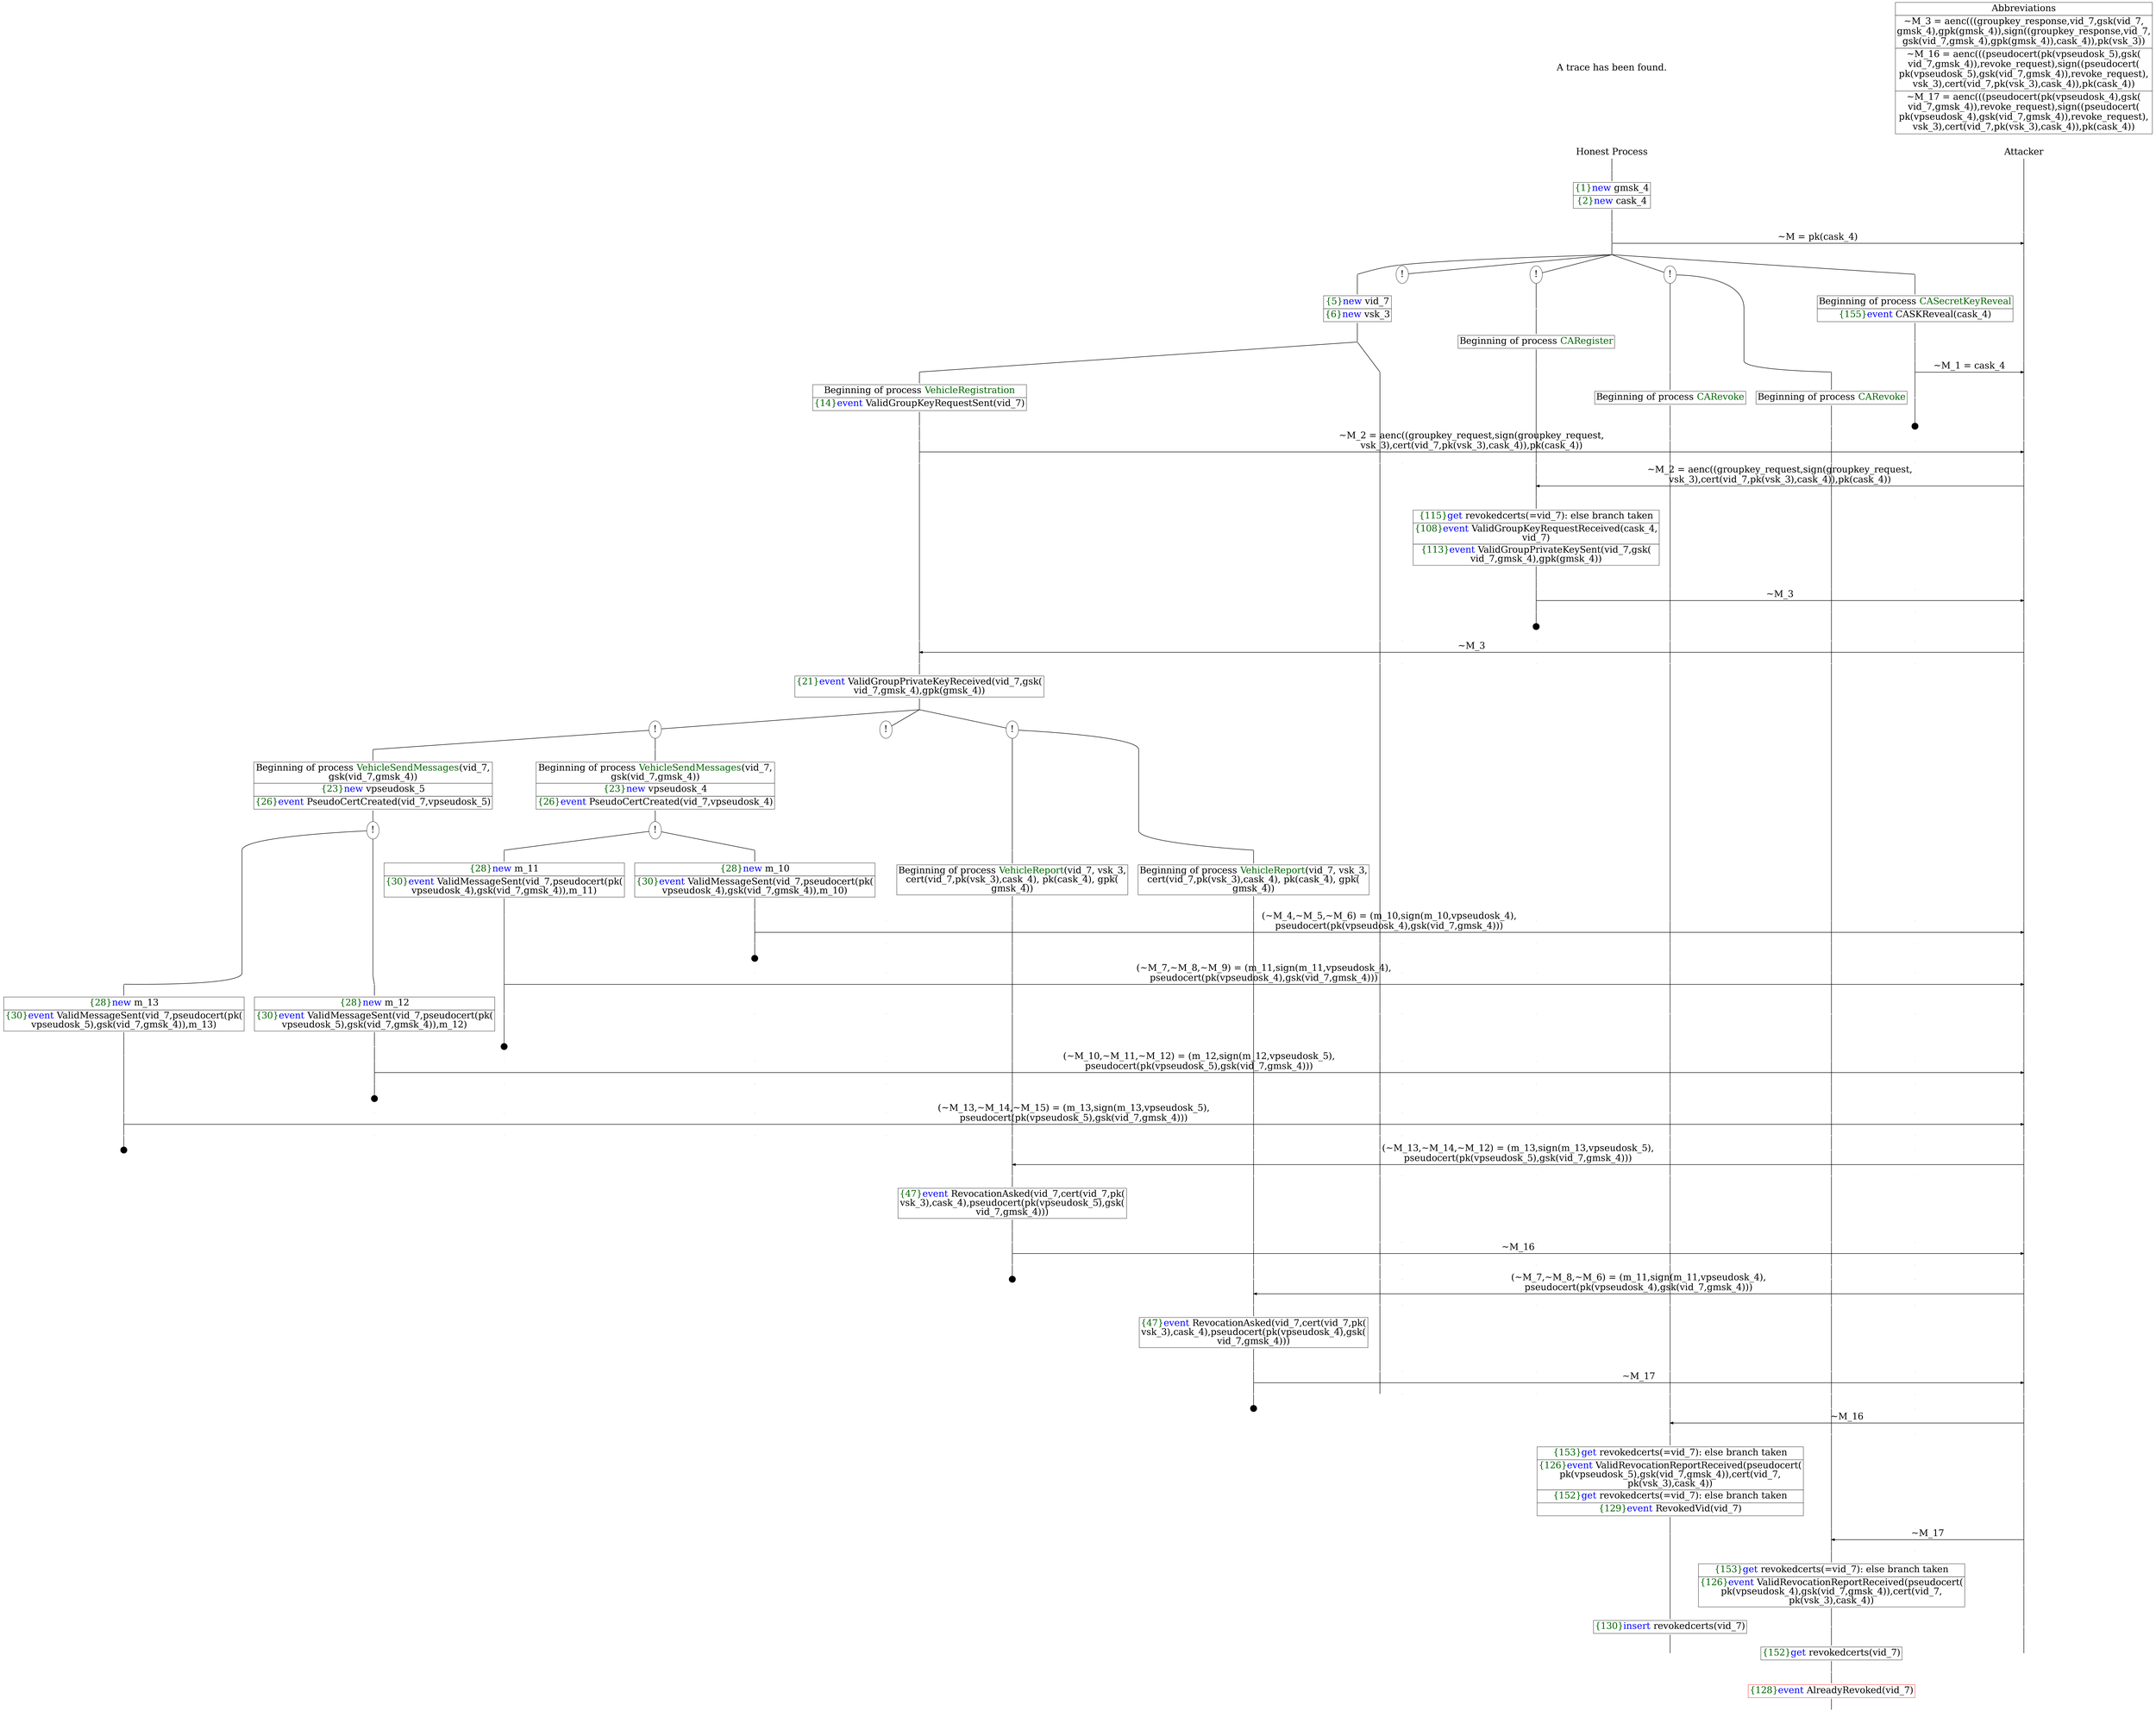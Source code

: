 digraph {
graph [ordering = out]
edge [arrowhead = none, penwidth = 1.6, fontsize = 30]
node [shape = point, width = 0, height = 0, fontsize = 30]
Trace [label = <A trace has been found.<br/>
>, shape = plaintext]
P0__0 [label = "Honest Process", shape = plaintext]
P__0 [label = "Attacker", shape = plaintext]
Trace -> P0__0 [label = "", style = invisible, weight = 100]{rank = same; P0__0 P__0}
P0__0 -> P0__1 [label = <>, weight = 100]
P0__1 -> P0__2 [label = <>, weight = 100]
P0__2 [shape = plaintext, label = <<TABLE BORDER="0" CELLBORDER="1" CELLSPACING="0" CELLPADDING="4"> <TR><TD><FONT COLOR="darkgreen">{1}</FONT><FONT COLOR="blue">new </FONT>gmsk_4</TD></TR><TR><TD><FONT COLOR="darkgreen">{2}</FONT><FONT COLOR="blue">new </FONT>cask_4</TD></TR></TABLE>>]
P0__2 -> P0__3 [label = <>, weight = 100]
P0__3 -> P0__4 [label = <>, weight = 100]
P__0 -> P__1 [label = <>, weight = 100]
{rank = same; P__1 P0__4}
P0__4 -> P0__5 [label = <>, weight = 100]
P__1 -> P__2 [label = <>, weight = 100]
{rank = same; P__2 P0__5}
P0__5 -> P__2 [label = <~M = pk(cask_4)>, arrowhead = normal]
P0__5 -> P0__6 [label = <>, weight = 100]
P__2 -> P__3 [label = <>, weight = 100]
{rank = same; P__3 P0__6}
/*RPar */
P0__6 -> P0_4__6 [label = <>]
P0__6 -> P0_3__6 [label = <>]
P0__6 -> P0_2__6 [label = <>]
P0__6 -> P0_1__6 [label = <>]
P0__6 -> P0_0__6 [label = <>]
P0__6 [label = "", fixedsize = false, width = 0, height = 0, shape = none]
{rank = same; P0_0__6 P0_1__6 P0_2__6 P0_3__6 P0_4__6}
P0_0__6 -> P0_0__7 [label = <>, weight = 100]
P0_0__7 [shape = plaintext, label = <<TABLE BORDER="0" CELLBORDER="1" CELLSPACING="0" CELLPADDING="4"> <TR><TD>Beginning of process <FONT COLOR="darkgreen">CASecretKeyReveal</FONT></TD></TR><TR><TD><FONT COLOR="darkgreen">{155}</FONT><FONT COLOR="blue">event</FONT> CASKReveal(cask_4)</TD></TR></TABLE>>]
P0_0__7 -> P0_0__8 [label = <>, weight = 100]
P0_0__8 -> P0_0__9 [label = <>, weight = 100]
P__3 -> P__4 [label = <>, weight = 100]
{rank = same; P__4 P0_0__9}
P0_0__9 -> P0_0__10 [label = <>, weight = 100]
P__4 -> P__5 [label = <>, weight = 100]
{rank = same; P__5 P0_0__10}
P0_0__10 -> P__5 [label = <~M_1 = cask_4>, arrowhead = normal]
P0_0__10 -> P0_0__11 [label = <>, weight = 100]
P__5 -> P__6 [label = <>, weight = 100]
{rank = same; P__6 P0_0__11}
P0_0__12 [label = "", width = 0.3, height = 0.3]
P0_0__11 -> P0_0__12 [label = <>, weight = 100]
P0_1__6 [label = "!", shape = ellipse]
{rank = same; P0_1_1__6 P0_1_0__6}
P0_1_1__6 [label = "", fixedsize = false, width = 0, height = 0, shape = none]
P0_1__6 -> P0_1_1__6 [label = <>]
P0_1_0__6 [label = "", fixedsize = false, width = 0, height = 0, shape = none]
P0_1__6 -> P0_1_0__6 [label = <>]
P0_1_0__6 -> P0_1_0__7 [label = <>, weight = 100]
P0_1_0__7 [shape = plaintext, label = <<TABLE BORDER="0" CELLBORDER="1" CELLSPACING="0" CELLPADDING="4"> <TR><TD>Beginning of process <FONT COLOR="darkgreen">CARevoke</FONT></TD></TR></TABLE>>]
P0_1_0__7 -> P0_1_0__8 [label = <>, weight = 100]
P0_1_1__6 -> P0_1_1__7 [label = <>, weight = 100]
P0_1_1__7 [shape = plaintext, label = <<TABLE BORDER="0" CELLBORDER="1" CELLSPACING="0" CELLPADDING="4"> <TR><TD>Beginning of process <FONT COLOR="darkgreen">CARevoke</FONT></TD></TR></TABLE>>]
P0_1_1__7 -> P0_1_1__8 [label = <>, weight = 100]
P0_2__6 [label = "!", shape = ellipse]
P0_2_0__6 [label = "", fixedsize = false, width = 0, height = 0, shape = none]
P0_2__6 -> P0_2_0__6 [label = <>, weight = 100]
P0_2_0__6 -> P0_2_0__7 [label = <>, weight = 100]
P0_2_0__7 [shape = plaintext, label = <<TABLE BORDER="0" CELLBORDER="1" CELLSPACING="0" CELLPADDING="4"> <TR><TD>Beginning of process <FONT COLOR="darkgreen">CARegister</FONT></TD></TR></TABLE>>]
P0_2_0__7 -> P0_2_0__8 [label = <>, weight = 100]
P0_3__6 [label = "!", shape = ellipse]
P0_4__6 -> P0_4__7 [label = <>, weight = 100]
P0_4__7 [shape = plaintext, label = <<TABLE BORDER="0" CELLBORDER="1" CELLSPACING="0" CELLPADDING="4"> <TR><TD><FONT COLOR="darkgreen">{5}</FONT><FONT COLOR="blue">new </FONT>vid_7</TD></TR><TR><TD><FONT COLOR="darkgreen">{6}</FONT><FONT COLOR="blue">new </FONT>vsk_3</TD></TR></TABLE>>]
P0_4__7 -> P0_4__8 [label = <>, weight = 100]
/*RPar */
P0_4__8 -> P0_4_1__8 [label = <>]
P0_4__8 -> P0_4_0__8 [label = <>]
P0_4__8 [label = "", fixedsize = false, width = 0, height = 0, shape = none]
{rank = same; P0_4_0__8 P0_4_1__8}
P0_4_1__8 -> P0_4_1__9 [label = <>, weight = 100]
P0_4_1__9 [shape = plaintext, label = <<TABLE BORDER="0" CELLBORDER="1" CELLSPACING="0" CELLPADDING="4"> <TR><TD>Beginning of process <FONT COLOR="darkgreen">VehicleRegistration</FONT></TD></TR><TR><TD><FONT COLOR="darkgreen">{14}</FONT><FONT COLOR="blue">event</FONT> ValidGroupKeyRequestSent(vid_7)</TD></TR></TABLE>>]
P0_4_1__9 -> P0_4_1__10 [label = <>, weight = 100]
P0_4_1__10 -> P0_4_1__11 [label = <>, weight = 100]
P0_4_0__8 -> P0_4_0__9 [label = <>, weight = 100]
P0_3__7 [label = "", style = invisible]
P0_3__6 -> P0_3__7 [label = <>, weight = 100, style = invisible]
P0_2_0__8 -> P0_2_0__9 [label = <>, weight = 100]
P0_1_1__8 -> P0_1_1__9 [label = <>, weight = 100]
P0_1_0__8 -> P0_1_0__9 [label = <>, weight = 100]
P0_0__13 [label = "", style = invisible]
P0_0__12 -> P0_0__13 [label = <>, weight = 100, style = invisible]
P__6 -> P__7 [label = <>, weight = 100]
{rank = same; P__7 P0_0__13 P0_1_0__9 P0_1_1__9 P0_2_0__9 P0_3__7 P0_4_0__9 P0_4_1__11}
P0_4_1__11 -> P0_4_1__12 [label = <>, weight = 100]
P__7 -> P__8 [label = <>, weight = 100]
{rank = same; P__8 P0_4_1__12}
P0_4_1__12 -> P__8 [label = <~M_2 = aenc((groupkey_request,sign(groupkey_request,<br/>
vsk_3),cert(vid_7,pk(vsk_3),cask_4)),pk(cask_4))>, arrowhead = normal]
P0_4_1__12 -> P0_4_1__13 [label = <>, weight = 100]
P0_4_0__9 -> P0_4_0__10 [label = <>, weight = 100]
P0_3__8 [label = "", style = invisible]
P0_3__7 -> P0_3__8 [label = <>, weight = 100, style = invisible]
P0_2_0__9 -> P0_2_0__10 [label = <>, weight = 100]
P0_1_1__9 -> P0_1_1__10 [label = <>, weight = 100]
P0_1_0__9 -> P0_1_0__10 [label = <>, weight = 100]
P0_0__14 [label = "", style = invisible]
P0_0__13 -> P0_0__14 [label = <>, weight = 100, style = invisible]
P__8 -> P__9 [label = <>, weight = 100]
{rank = same; P__9 P0_0__14 P0_1_0__10 P0_1_1__10 P0_2_0__10 P0_3__8 P0_4_0__10 P0_4_1__13}
P0_2_0__10 -> P0_2_0__11 [label = <>, weight = 100]
P0_1_1__10 -> P0_1_1__11 [label = <>, weight = 100]
P0_1_0__10 -> P0_1_0__11 [label = <>, weight = 100]
P0_0__15 [label = "", style = invisible]
P0_0__14 -> P0_0__15 [label = <>, weight = 100, style = invisible]
P__9 -> P__10 [label = <>, weight = 100]
{rank = same; P__10 P0_0__15 P0_1_0__11 P0_1_1__11 P0_2_0__11}
P0_2_0__11 -> P0_2_0__12 [label = <>, weight = 100]
P__10 -> P__11 [label = <>, weight = 100]
{rank = same; P__11 P0_2_0__12}
P0_2_0__12 -> P__11 [label = <~M_2 = aenc((groupkey_request,sign(groupkey_request,<br/>
vsk_3),cert(vid_7,pk(vsk_3),cask_4)),pk(cask_4))>, dir = back, arrowhead = normal]
P0_2_0__12 -> P0_2_0__13 [label = <>, weight = 100]
P0_1_1__11 -> P0_1_1__12 [label = <>, weight = 100]
P0_1_0__11 -> P0_1_0__12 [label = <>, weight = 100]
P0_0__16 [label = "", style = invisible]
P0_0__15 -> P0_0__16 [label = <>, weight = 100, style = invisible]
P__11 -> P__12 [label = <>, weight = 100]
{rank = same; P__12 P0_0__16 P0_1_0__12 P0_1_1__12 P0_2_0__13}
P0_2_0__13 -> P0_2_0__14 [label = <>, weight = 100]
P0_2_0__14 [shape = plaintext, label = <<TABLE BORDER="0" CELLBORDER="1" CELLSPACING="0" CELLPADDING="4"> <TR><TD><FONT COLOR="darkgreen">{115}</FONT><FONT COLOR="blue">get</FONT> revokedcerts(=vid_7): else branch taken<br/>
</TD></TR><TR><TD><FONT COLOR="darkgreen">{108}</FONT><FONT COLOR="blue">event</FONT> ValidGroupKeyRequestReceived(cask_4,<br/>
vid_7)</TD></TR><TR><TD><FONT COLOR="darkgreen">{113}</FONT><FONT COLOR="blue">event</FONT> ValidGroupPrivateKeySent(vid_7,gsk(<br/>
vid_7,gmsk_4),gpk(gmsk_4))</TD></TR></TABLE>>]
P0_2_0__14 -> P0_2_0__15 [label = <>, weight = 100]
P__12 -> P__13 [label = <>, weight = 100]
{rank = same; P__13 P0_2_0__14}
P0_2_0__15 -> P0_2_0__16 [label = <>, weight = 100]
P0_1_1__12 -> P0_1_1__13 [label = <>, weight = 100]
P0_1_0__12 -> P0_1_0__13 [label = <>, weight = 100]
P0_0__17 [label = "", style = invisible]
P0_0__16 -> P0_0__17 [label = <>, weight = 100, style = invisible]
P__13 -> P__14 [label = <>, weight = 100]
{rank = same; P__14 P0_0__17 P0_1_0__13 P0_1_1__13 P0_2_0__16}
P0_2_0__16 -> P0_2_0__17 [label = <>, weight = 100]
P__14 -> P__15 [label = <>, weight = 100]
{rank = same; P__15 P0_2_0__17}
P0_2_0__17 -> P__15 [label = <~M_3>, arrowhead = normal]
P0_2_0__17 -> P0_2_0__18 [label = <>, weight = 100]
P0_1_1__13 -> P0_1_1__14 [label = <>, weight = 100]
P0_1_0__13 -> P0_1_0__14 [label = <>, weight = 100]
P0_0__18 [label = "", style = invisible]
P0_0__17 -> P0_0__18 [label = <>, weight = 100, style = invisible]
P__15 -> P__16 [label = <>, weight = 100]
{rank = same; P__16 P0_0__18 P0_1_0__14 P0_1_1__14 P0_2_0__18}
P0_2_0__19 [label = "", width = 0.3, height = 0.3]
P0_2_0__18 -> P0_2_0__19 [label = <>, weight = 100]
P0_4_1__13 -> P0_4_1__14 [label = <>, weight = 100]
P0_4_0__10 -> P0_4_0__11 [label = <>, weight = 100]
P0_3__9 [label = "", style = invisible]
P0_3__8 -> P0_3__9 [label = <>, weight = 100, style = invisible]
P0_2_0__20 [label = "", style = invisible]
P0_2_0__19 -> P0_2_0__20 [label = <>, weight = 100, style = invisible]
P0_1_1__14 -> P0_1_1__15 [label = <>, weight = 100]
P0_1_0__14 -> P0_1_0__15 [label = <>, weight = 100]
P0_0__19 [label = "", style = invisible]
P0_0__18 -> P0_0__19 [label = <>, weight = 100, style = invisible]
P__16 -> P__17 [label = <>, weight = 100]
{rank = same; P__17 P0_0__19 P0_1_0__15 P0_1_1__15 P0_2_0__20 P0_3__9 P0_4_0__11 P0_4_1__14}
P0_4_1__14 -> P0_4_1__15 [label = <>, weight = 100]
P__17 -> P__18 [label = <>, weight = 100]
{rank = same; P__18 P0_4_1__15}
P0_4_1__15 -> P__18 [label = <~M_3>, dir = back, arrowhead = normal]
P0_4_1__15 -> P0_4_1__16 [label = <>, weight = 100]
P0_4_0__11 -> P0_4_0__12 [label = <>, weight = 100]
P0_3__10 [label = "", style = invisible]
P0_3__9 -> P0_3__10 [label = <>, weight = 100, style = invisible]
P0_2_0__21 [label = "", style = invisible]
P0_2_0__20 -> P0_2_0__21 [label = <>, weight = 100, style = invisible]
P0_1_1__15 -> P0_1_1__16 [label = <>, weight = 100]
P0_1_0__15 -> P0_1_0__16 [label = <>, weight = 100]
P0_0__20 [label = "", style = invisible]
P0_0__19 -> P0_0__20 [label = <>, weight = 100, style = invisible]
P__18 -> P__19 [label = <>, weight = 100]
{rank = same; P__19 P0_0__20 P0_1_0__16 P0_1_1__16 P0_2_0__21 P0_3__10 P0_4_0__12 P0_4_1__16}
P0_4_1__16 -> P0_4_1__17 [label = <>, weight = 100]
P0_4_1__17 [shape = plaintext, label = <<TABLE BORDER="0" CELLBORDER="1" CELLSPACING="0" CELLPADDING="4"> <TR><TD><FONT COLOR="darkgreen">{21}</FONT><FONT COLOR="blue">event</FONT> ValidGroupPrivateKeyReceived(vid_7,gsk(<br/>
vid_7,gmsk_4),gpk(gmsk_4))</TD></TR></TABLE>>]
P0_4_1__17 -> P0_4_1__18 [label = <>, weight = 100]
/*RPar */
P0_4_1__18 -> P0_4_1_2__18 [label = <>]
P0_4_1__18 -> P0_4_1_1__18 [label = <>]
P0_4_1__18 -> P0_4_1_0__18 [label = <>]
P0_4_1__18 [label = "", fixedsize = false, width = 0, height = 0, shape = none]
{rank = same; P0_4_1_0__18 P0_4_1_1__18 P0_4_1_2__18}
P0_4_1_0__18 [label = "!", shape = ellipse]
{rank = same; P0_4_1_0_1__18 P0_4_1_0_0__18}
P0_4_1_0_1__18 [label = "", fixedsize = false, width = 0, height = 0, shape = none]
P0_4_1_0__18 -> P0_4_1_0_1__18 [label = <>]
P0_4_1_0_0__18 [label = "", fixedsize = false, width = 0, height = 0, shape = none]
P0_4_1_0__18 -> P0_4_1_0_0__18 [label = <>]
P0_4_1_0_0__18 -> P0_4_1_0_0__19 [label = <>, weight = 100]
P0_4_1_0_0__19 [shape = plaintext, label = <<TABLE BORDER="0" CELLBORDER="1" CELLSPACING="0" CELLPADDING="4"> <TR><TD>Beginning of process <FONT COLOR="darkgreen">VehicleReport</FONT>(vid_7, vsk_3,<br/>
cert(vid_7,pk(vsk_3),cask_4), pk(cask_4), gpk(<br/>
gmsk_4))</TD></TR></TABLE>>]
P0_4_1_0_0__19 -> P0_4_1_0_0__20 [label = <>, weight = 100]
P0_4_1_0_1__18 -> P0_4_1_0_1__19 [label = <>, weight = 100]
P0_4_1_0_1__19 [shape = plaintext, label = <<TABLE BORDER="0" CELLBORDER="1" CELLSPACING="0" CELLPADDING="4"> <TR><TD>Beginning of process <FONT COLOR="darkgreen">VehicleReport</FONT>(vid_7, vsk_3,<br/>
cert(vid_7,pk(vsk_3),cask_4), pk(cask_4), gpk(<br/>
gmsk_4))</TD></TR></TABLE>>]
P0_4_1_0_1__19 -> P0_4_1_0_1__20 [label = <>, weight = 100]
P0_4_1_1__18 [label = "!", shape = ellipse]
P0_4_1_2__18 [label = "!", shape = ellipse]
{rank = same; P0_4_1_2_1__18 P0_4_1_2_0__18}
P0_4_1_2_1__18 [label = "", fixedsize = false, width = 0, height = 0, shape = none]
P0_4_1_2__18 -> P0_4_1_2_1__18 [label = <>]
P0_4_1_2_0__18 [label = "", fixedsize = false, width = 0, height = 0, shape = none]
P0_4_1_2__18 -> P0_4_1_2_0__18 [label = <>]
P0_4_1_2_0__18 -> P0_4_1_2_0__19 [label = <>, weight = 100]
P0_4_1_2_0__19 [shape = plaintext, label = <<TABLE BORDER="0" CELLBORDER="1" CELLSPACING="0" CELLPADDING="4"> <TR><TD>Beginning of process <FONT COLOR="darkgreen">VehicleSendMessages</FONT>(vid_7,<br/>
gsk(vid_7,gmsk_4))</TD></TR><TR><TD><FONT COLOR="darkgreen">{23}</FONT><FONT COLOR="blue">new </FONT>vpseudosk_4</TD></TR><TR><TD><FONT COLOR="darkgreen">{26}</FONT><FONT COLOR="blue">event</FONT> PseudoCertCreated(vid_7,vpseudosk_4)<br/>
</TD></TR></TABLE>>]
P0_4_1_2_0__19 -> P0_4_1_2_0__20 [label = <>, weight = 100]
P0_4_1_2_0__20 [label = "!", shape = ellipse]
{rank = same; P0_4_1_2_0_1__20 P0_4_1_2_0_0__20}
P0_4_1_2_0_1__20 [label = "", fixedsize = false, width = 0, height = 0, shape = none]
P0_4_1_2_0__20 -> P0_4_1_2_0_1__20 [label = <>]
P0_4_1_2_0_0__20 [label = "", fixedsize = false, width = 0, height = 0, shape = none]
P0_4_1_2_0__20 -> P0_4_1_2_0_0__20 [label = <>]
P0_4_1_2_0_0__20 -> P0_4_1_2_0_0__21 [label = <>, weight = 100]
P0_4_1_2_0_0__21 [shape = plaintext, label = <<TABLE BORDER="0" CELLBORDER="1" CELLSPACING="0" CELLPADDING="4"> <TR><TD><FONT COLOR="darkgreen">{28}</FONT><FONT COLOR="blue">new </FONT>m_10</TD></TR><TR><TD><FONT COLOR="darkgreen">{30}</FONT><FONT COLOR="blue">event</FONT> ValidMessageSent(vid_7,pseudocert(pk(<br/>
vpseudosk_4),gsk(vid_7,gmsk_4)),m_10)</TD></TR></TABLE>>]
P0_4_1_2_0_0__21 -> P0_4_1_2_0_0__22 [label = <>, weight = 100]
P0_4_1_2_0_0__22 -> P0_4_1_2_0_0__23 [label = <>, weight = 100]
P0_4_1_1__19 [label = "", style = invisible]
P0_4_1_1__18 -> P0_4_1_1__19 [label = <>, weight = 100, style = invisible]
P0_4_1_0_1__20 -> P0_4_1_0_1__21 [label = <>, weight = 100]
P0_4_1_0_0__20 -> P0_4_1_0_0__21 [label = <>, weight = 100]
P0_4_0__12 -> P0_4_0__13 [label = <>, weight = 100]
P0_3__11 [label = "", style = invisible]
P0_3__10 -> P0_3__11 [label = <>, weight = 100, style = invisible]
P0_2_0__22 [label = "", style = invisible]
P0_2_0__21 -> P0_2_0__22 [label = <>, weight = 100, style = invisible]
P0_1_1__16 -> P0_1_1__17 [label = <>, weight = 100]
P0_1_0__16 -> P0_1_0__17 [label = <>, weight = 100]
P0_0__21 [label = "", style = invisible]
P0_0__20 -> P0_0__21 [label = <>, weight = 100, style = invisible]
P__19 -> P__20 [label = <>, weight = 100]
{rank = same; P__20 P0_0__21 P0_1_0__17 P0_1_1__17 P0_2_0__22 P0_3__11 P0_4_0__13 P0_4_1_0_0__21 P0_4_1_0_1__21 P0_4_1_1__19 P0_4_1_2_0_0__23}
P0_4_1_2_0_0__23 -> P0_4_1_2_0_0__24 [label = <>, weight = 100]
P__20 -> P__21 [label = <>, weight = 100]
{rank = same; P__21 P0_4_1_2_0_0__24}
P0_4_1_2_0_0__24 -> P__21 [label = <(~M_4,~M_5,~M_6) = (m_10,sign(m_10,vpseudosk_4),<br/>
pseudocert(pk(vpseudosk_4),gsk(vid_7,gmsk_4)))>, arrowhead = normal]
P0_4_1_2_0_0__24 -> P0_4_1_2_0_0__25 [label = <>, weight = 100]
P0_4_1_1__20 [label = "", style = invisible]
P0_4_1_1__19 -> P0_4_1_1__20 [label = <>, weight = 100, style = invisible]
P0_4_1_0_1__21 -> P0_4_1_0_1__22 [label = <>, weight = 100]
P0_4_1_0_0__21 -> P0_4_1_0_0__22 [label = <>, weight = 100]
P0_4_0__13 -> P0_4_0__14 [label = <>, weight = 100]
P0_3__12 [label = "", style = invisible]
P0_3__11 -> P0_3__12 [label = <>, weight = 100, style = invisible]
P0_2_0__23 [label = "", style = invisible]
P0_2_0__22 -> P0_2_0__23 [label = <>, weight = 100, style = invisible]
P0_1_1__17 -> P0_1_1__18 [label = <>, weight = 100]
P0_1_0__17 -> P0_1_0__18 [label = <>, weight = 100]
P0_0__22 [label = "", style = invisible]
P0_0__21 -> P0_0__22 [label = <>, weight = 100, style = invisible]
P__21 -> P__22 [label = <>, weight = 100]
{rank = same; P__22 P0_0__22 P0_1_0__18 P0_1_1__18 P0_2_0__23 P0_3__12 P0_4_0__14 P0_4_1_0_0__22 P0_4_1_0_1__22 P0_4_1_1__20 P0_4_1_2_0_0__25}
P0_4_1_2_0_0__26 [label = "", width = 0.3, height = 0.3]
P0_4_1_2_0_0__25 -> P0_4_1_2_0_0__26 [label = <>, weight = 100]
P0_4_1_2_0_1__20 -> P0_4_1_2_0_1__21 [label = <>, weight = 100]
P0_4_1_2_0_1__21 [shape = plaintext, label = <<TABLE BORDER="0" CELLBORDER="1" CELLSPACING="0" CELLPADDING="4"> <TR><TD><FONT COLOR="darkgreen">{28}</FONT><FONT COLOR="blue">new </FONT>m_11</TD></TR><TR><TD><FONT COLOR="darkgreen">{30}</FONT><FONT COLOR="blue">event</FONT> ValidMessageSent(vid_7,pseudocert(pk(<br/>
vpseudosk_4),gsk(vid_7,gmsk_4)),m_11)</TD></TR></TABLE>>]
P0_4_1_2_0_1__21 -> P0_4_1_2_0_1__22 [label = <>, weight = 100]
P0_4_1_2_0_1__22 -> P0_4_1_2_0_1__23 [label = <>, weight = 100]
P0_4_1_2_0_0__27 [label = "", style = invisible]
P0_4_1_2_0_0__26 -> P0_4_1_2_0_0__27 [label = <>, weight = 100, style = invisible]
P0_4_1_1__21 [label = "", style = invisible]
P0_4_1_1__20 -> P0_4_1_1__21 [label = <>, weight = 100, style = invisible]
P0_4_1_0_1__22 -> P0_4_1_0_1__23 [label = <>, weight = 100]
P0_4_1_0_0__22 -> P0_4_1_0_0__23 [label = <>, weight = 100]
P0_4_0__14 -> P0_4_0__15 [label = <>, weight = 100]
P0_3__13 [label = "", style = invisible]
P0_3__12 -> P0_3__13 [label = <>, weight = 100, style = invisible]
P0_2_0__24 [label = "", style = invisible]
P0_2_0__23 -> P0_2_0__24 [label = <>, weight = 100, style = invisible]
P0_1_1__18 -> P0_1_1__19 [label = <>, weight = 100]
P0_1_0__18 -> P0_1_0__19 [label = <>, weight = 100]
P0_0__23 [label = "", style = invisible]
P0_0__22 -> P0_0__23 [label = <>, weight = 100, style = invisible]
P__22 -> P__23 [label = <>, weight = 100]
{rank = same; P__23 P0_0__23 P0_1_0__19 P0_1_1__19 P0_2_0__24 P0_3__13 P0_4_0__15 P0_4_1_0_0__23 P0_4_1_0_1__23 P0_4_1_1__21 P0_4_1_2_0_0__27 P0_4_1_2_0_1__23}
P0_4_1_2_0_1__23 -> P0_4_1_2_0_1__24 [label = <>, weight = 100]
P__23 -> P__24 [label = <>, weight = 100]
{rank = same; P__24 P0_4_1_2_0_1__24}
P0_4_1_2_0_1__24 -> P__24 [label = <(~M_7,~M_8,~M_9) = (m_11,sign(m_11,vpseudosk_4),<br/>
pseudocert(pk(vpseudosk_4),gsk(vid_7,gmsk_4)))>, arrowhead = normal]
P0_4_1_2_0_1__24 -> P0_4_1_2_0_1__25 [label = <>, weight = 100]
P0_4_1_2_0_0__28 [label = "", style = invisible]
P0_4_1_2_0_0__27 -> P0_4_1_2_0_0__28 [label = <>, weight = 100, style = invisible]
P0_4_1_1__22 [label = "", style = invisible]
P0_4_1_1__21 -> P0_4_1_1__22 [label = <>, weight = 100, style = invisible]
P0_4_1_0_1__23 -> P0_4_1_0_1__24 [label = <>, weight = 100]
P0_4_1_0_0__23 -> P0_4_1_0_0__24 [label = <>, weight = 100]
P0_4_0__15 -> P0_4_0__16 [label = <>, weight = 100]
P0_3__14 [label = "", style = invisible]
P0_3__13 -> P0_3__14 [label = <>, weight = 100, style = invisible]
P0_2_0__25 [label = "", style = invisible]
P0_2_0__24 -> P0_2_0__25 [label = <>, weight = 100, style = invisible]
P0_1_1__19 -> P0_1_1__20 [label = <>, weight = 100]
P0_1_0__19 -> P0_1_0__20 [label = <>, weight = 100]
P0_0__24 [label = "", style = invisible]
P0_0__23 -> P0_0__24 [label = <>, weight = 100, style = invisible]
P__24 -> P__25 [label = <>, weight = 100]
{rank = same; P__25 P0_0__24 P0_1_0__20 P0_1_1__20 P0_2_0__25 P0_3__14 P0_4_0__16 P0_4_1_0_0__24 P0_4_1_0_1__24 P0_4_1_1__22 P0_4_1_2_0_0__28 P0_4_1_2_0_1__25}
P0_4_1_2_0_1__26 [label = "", width = 0.3, height = 0.3]
P0_4_1_2_0_1__25 -> P0_4_1_2_0_1__26 [label = <>, weight = 100]
P0_4_1_2_1__18 -> P0_4_1_2_1__19 [label = <>, weight = 100]
P0_4_1_2_1__19 [shape = plaintext, label = <<TABLE BORDER="0" CELLBORDER="1" CELLSPACING="0" CELLPADDING="4"> <TR><TD>Beginning of process <FONT COLOR="darkgreen">VehicleSendMessages</FONT>(vid_7,<br/>
gsk(vid_7,gmsk_4))</TD></TR><TR><TD><FONT COLOR="darkgreen">{23}</FONT><FONT COLOR="blue">new </FONT>vpseudosk_5</TD></TR><TR><TD><FONT COLOR="darkgreen">{26}</FONT><FONT COLOR="blue">event</FONT> PseudoCertCreated(vid_7,vpseudosk_5)<br/>
</TD></TR></TABLE>>]
P0_4_1_2_1__19 -> P0_4_1_2_1__20 [label = <>, weight = 100]
P0_4_1_2_1__20 [label = "!", shape = ellipse]
{rank = same; P0_4_1_2_1_1__20 P0_4_1_2_1_0__20}
P0_4_1_2_1_1__20 [label = "", fixedsize = false, width = 0, height = 0, shape = none]
P0_4_1_2_1__20 -> P0_4_1_2_1_1__20 [label = <>]
P0_4_1_2_1_0__20 [label = "", fixedsize = false, width = 0, height = 0, shape = none]
P0_4_1_2_1__20 -> P0_4_1_2_1_0__20 [label = <>]
P0_4_1_2_1_0__20 -> P0_4_1_2_1_0__21 [label = <>, weight = 100]
P0_4_1_2_1_0__21 [shape = plaintext, label = <<TABLE BORDER="0" CELLBORDER="1" CELLSPACING="0" CELLPADDING="4"> <TR><TD><FONT COLOR="darkgreen">{28}</FONT><FONT COLOR="blue">new </FONT>m_12</TD></TR><TR><TD><FONT COLOR="darkgreen">{30}</FONT><FONT COLOR="blue">event</FONT> ValidMessageSent(vid_7,pseudocert(pk(<br/>
vpseudosk_5),gsk(vid_7,gmsk_4)),m_12)</TD></TR></TABLE>>]
P0_4_1_2_1_0__21 -> P0_4_1_2_1_0__22 [label = <>, weight = 100]
P0_4_1_2_1_0__22 -> P0_4_1_2_1_0__23 [label = <>, weight = 100]
P0_4_1_2_0_1__27 [label = "", style = invisible]
P0_4_1_2_0_1__26 -> P0_4_1_2_0_1__27 [label = <>, weight = 100, style = invisible]
P0_4_1_2_0_0__29 [label = "", style = invisible]
P0_4_1_2_0_0__28 -> P0_4_1_2_0_0__29 [label = <>, weight = 100, style = invisible]
P0_4_1_1__23 [label = "", style = invisible]
P0_4_1_1__22 -> P0_4_1_1__23 [label = <>, weight = 100, style = invisible]
P0_4_1_0_1__24 -> P0_4_1_0_1__25 [label = <>, weight = 100]
P0_4_1_0_0__24 -> P0_4_1_0_0__25 [label = <>, weight = 100]
P0_4_0__16 -> P0_4_0__17 [label = <>, weight = 100]
P0_3__15 [label = "", style = invisible]
P0_3__14 -> P0_3__15 [label = <>, weight = 100, style = invisible]
P0_2_0__26 [label = "", style = invisible]
P0_2_0__25 -> P0_2_0__26 [label = <>, weight = 100, style = invisible]
P0_1_1__20 -> P0_1_1__21 [label = <>, weight = 100]
P0_1_0__20 -> P0_1_0__21 [label = <>, weight = 100]
P0_0__25 [label = "", style = invisible]
P0_0__24 -> P0_0__25 [label = <>, weight = 100, style = invisible]
P__25 -> P__26 [label = <>, weight = 100]
{rank = same; P__26 P0_0__25 P0_1_0__21 P0_1_1__21 P0_2_0__26 P0_3__15 P0_4_0__17 P0_4_1_0_0__25 P0_4_1_0_1__25 P0_4_1_1__23 P0_4_1_2_0_0__29 P0_4_1_2_0_1__27 P0_4_1_2_1_0__23}
P0_4_1_2_1_0__23 -> P0_4_1_2_1_0__24 [label = <>, weight = 100]
P__26 -> P__27 [label = <>, weight = 100]
{rank = same; P__27 P0_4_1_2_1_0__24}
P0_4_1_2_1_0__24 -> P__27 [label = <(~M_10,~M_11,~M_12) = (m_12,sign(m_12,vpseudosk_5),<br/>
pseudocert(pk(vpseudosk_5),gsk(vid_7,gmsk_4)))>, arrowhead = normal]
P0_4_1_2_1_0__24 -> P0_4_1_2_1_0__25 [label = <>, weight = 100]
P0_4_1_2_0_1__28 [label = "", style = invisible]
P0_4_1_2_0_1__27 -> P0_4_1_2_0_1__28 [label = <>, weight = 100, style = invisible]
P0_4_1_2_0_0__30 [label = "", style = invisible]
P0_4_1_2_0_0__29 -> P0_4_1_2_0_0__30 [label = <>, weight = 100, style = invisible]
P0_4_1_1__24 [label = "", style = invisible]
P0_4_1_1__23 -> P0_4_1_1__24 [label = <>, weight = 100, style = invisible]
P0_4_1_0_1__25 -> P0_4_1_0_1__26 [label = <>, weight = 100]
P0_4_1_0_0__25 -> P0_4_1_0_0__26 [label = <>, weight = 100]
P0_4_0__17 -> P0_4_0__18 [label = <>, weight = 100]
P0_3__16 [label = "", style = invisible]
P0_3__15 -> P0_3__16 [label = <>, weight = 100, style = invisible]
P0_2_0__27 [label = "", style = invisible]
P0_2_0__26 -> P0_2_0__27 [label = <>, weight = 100, style = invisible]
P0_1_1__21 -> P0_1_1__22 [label = <>, weight = 100]
P0_1_0__21 -> P0_1_0__22 [label = <>, weight = 100]
P0_0__26 [label = "", style = invisible]
P0_0__25 -> P0_0__26 [label = <>, weight = 100, style = invisible]
P__27 -> P__28 [label = <>, weight = 100]
{rank = same; P__28 P0_0__26 P0_1_0__22 P0_1_1__22 P0_2_0__27 P0_3__16 P0_4_0__18 P0_4_1_0_0__26 P0_4_1_0_1__26 P0_4_1_1__24 P0_4_1_2_0_0__30 P0_4_1_2_0_1__28 P0_4_1_2_1_0__25}
P0_4_1_2_1_0__26 [label = "", width = 0.3, height = 0.3]
P0_4_1_2_1_0__25 -> P0_4_1_2_1_0__26 [label = <>, weight = 100]
P0_4_1_2_1_1__20 -> P0_4_1_2_1_1__21 [label = <>, weight = 100]
P0_4_1_2_1_1__21 [shape = plaintext, label = <<TABLE BORDER="0" CELLBORDER="1" CELLSPACING="0" CELLPADDING="4"> <TR><TD><FONT COLOR="darkgreen">{28}</FONT><FONT COLOR="blue">new </FONT>m_13</TD></TR><TR><TD><FONT COLOR="darkgreen">{30}</FONT><FONT COLOR="blue">event</FONT> ValidMessageSent(vid_7,pseudocert(pk(<br/>
vpseudosk_5),gsk(vid_7,gmsk_4)),m_13)</TD></TR></TABLE>>]
P0_4_1_2_1_1__21 -> P0_4_1_2_1_1__22 [label = <>, weight = 100]
P0_4_1_2_1_1__22 -> P0_4_1_2_1_1__23 [label = <>, weight = 100]
P0_4_1_2_1_0__27 [label = "", style = invisible]
P0_4_1_2_1_0__26 -> P0_4_1_2_1_0__27 [label = <>, weight = 100, style = invisible]
P0_4_1_2_0_1__29 [label = "", style = invisible]
P0_4_1_2_0_1__28 -> P0_4_1_2_0_1__29 [label = <>, weight = 100, style = invisible]
P0_4_1_2_0_0__31 [label = "", style = invisible]
P0_4_1_2_0_0__30 -> P0_4_1_2_0_0__31 [label = <>, weight = 100, style = invisible]
P0_4_1_1__25 [label = "", style = invisible]
P0_4_1_1__24 -> P0_4_1_1__25 [label = <>, weight = 100, style = invisible]
P0_4_1_0_1__26 -> P0_4_1_0_1__27 [label = <>, weight = 100]
P0_4_1_0_0__26 -> P0_4_1_0_0__27 [label = <>, weight = 100]
P0_4_0__18 -> P0_4_0__19 [label = <>, weight = 100]
P0_3__17 [label = "", style = invisible]
P0_3__16 -> P0_3__17 [label = <>, weight = 100, style = invisible]
P0_2_0__28 [label = "", style = invisible]
P0_2_0__27 -> P0_2_0__28 [label = <>, weight = 100, style = invisible]
P0_1_1__22 -> P0_1_1__23 [label = <>, weight = 100]
P0_1_0__22 -> P0_1_0__23 [label = <>, weight = 100]
P0_0__27 [label = "", style = invisible]
P0_0__26 -> P0_0__27 [label = <>, weight = 100, style = invisible]
P__28 -> P__29 [label = <>, weight = 100]
{rank = same; P__29 P0_0__27 P0_1_0__23 P0_1_1__23 P0_2_0__28 P0_3__17 P0_4_0__19 P0_4_1_0_0__27 P0_4_1_0_1__27 P0_4_1_1__25 P0_4_1_2_0_0__31 P0_4_1_2_0_1__29 P0_4_1_2_1_0__27 P0_4_1_2_1_1__23}
P0_4_1_2_1_1__23 -> P0_4_1_2_1_1__24 [label = <>, weight = 100]
P__29 -> P__30 [label = <>, weight = 100]
{rank = same; P__30 P0_4_1_2_1_1__24}
P0_4_1_2_1_1__24 -> P__30 [label = <(~M_13,~M_14,~M_15) = (m_13,sign(m_13,vpseudosk_5),<br/>
pseudocert(pk(vpseudosk_5),gsk(vid_7,gmsk_4)))>, arrowhead = normal]
P0_4_1_2_1_1__24 -> P0_4_1_2_1_1__25 [label = <>, weight = 100]
P0_4_1_2_1_0__28 [label = "", style = invisible]
P0_4_1_2_1_0__27 -> P0_4_1_2_1_0__28 [label = <>, weight = 100, style = invisible]
P0_4_1_2_0_1__30 [label = "", style = invisible]
P0_4_1_2_0_1__29 -> P0_4_1_2_0_1__30 [label = <>, weight = 100, style = invisible]
P0_4_1_2_0_0__32 [label = "", style = invisible]
P0_4_1_2_0_0__31 -> P0_4_1_2_0_0__32 [label = <>, weight = 100, style = invisible]
P0_4_1_1__26 [label = "", style = invisible]
P0_4_1_1__25 -> P0_4_1_1__26 [label = <>, weight = 100, style = invisible]
P0_4_1_0_1__27 -> P0_4_1_0_1__28 [label = <>, weight = 100]
P0_4_1_0_0__27 -> P0_4_1_0_0__28 [label = <>, weight = 100]
P0_4_0__19 -> P0_4_0__20 [label = <>, weight = 100]
P0_3__18 [label = "", style = invisible]
P0_3__17 -> P0_3__18 [label = <>, weight = 100, style = invisible]
P0_2_0__29 [label = "", style = invisible]
P0_2_0__28 -> P0_2_0__29 [label = <>, weight = 100, style = invisible]
P0_1_1__23 -> P0_1_1__24 [label = <>, weight = 100]
P0_1_0__23 -> P0_1_0__24 [label = <>, weight = 100]
P0_0__28 [label = "", style = invisible]
P0_0__27 -> P0_0__28 [label = <>, weight = 100, style = invisible]
P__30 -> P__31 [label = <>, weight = 100]
{rank = same; P__31 P0_0__28 P0_1_0__24 P0_1_1__24 P0_2_0__29 P0_3__18 P0_4_0__20 P0_4_1_0_0__28 P0_4_1_0_1__28 P0_4_1_1__26 P0_4_1_2_0_0__32 P0_4_1_2_0_1__30 P0_4_1_2_1_0__28 P0_4_1_2_1_1__25}
P0_4_1_2_1_1__26 [label = "", width = 0.3, height = 0.3]
P0_4_1_2_1_1__25 -> P0_4_1_2_1_1__26 [label = <>, weight = 100]
P0_4_1_0_1__28 -> P0_4_1_0_1__29 [label = <>, weight = 100]
P0_4_1_0_0__28 -> P0_4_1_0_0__29 [label = <>, weight = 100]
P0_4_0__20 -> P0_4_0__21 [label = <>, weight = 100]
P0_3__19 [label = "", style = invisible]
P0_3__18 -> P0_3__19 [label = <>, weight = 100, style = invisible]
P0_2_0__30 [label = "", style = invisible]
P0_2_0__29 -> P0_2_0__30 [label = <>, weight = 100, style = invisible]
P0_1_1__24 -> P0_1_1__25 [label = <>, weight = 100]
P0_1_0__24 -> P0_1_0__25 [label = <>, weight = 100]
P0_0__29 [label = "", style = invisible]
P0_0__28 -> P0_0__29 [label = <>, weight = 100, style = invisible]
P__31 -> P__32 [label = <>, weight = 100]
{rank = same; P__32 P0_0__29 P0_1_0__25 P0_1_1__25 P0_2_0__30 P0_3__19 P0_4_0__21 P0_4_1_0_0__29 P0_4_1_0_1__29}
P0_4_1_0_1__29 -> P0_4_1_0_1__30 [label = <>, weight = 100]
P__32 -> P__33 [label = <>, weight = 100]
{rank = same; P__33 P0_4_1_0_1__30}
P0_4_1_0_1__30 -> P__33 [label = <(~M_13,~M_14,~M_12) = (m_13,sign(m_13,vpseudosk_5),<br/>
pseudocert(pk(vpseudosk_5),gsk(vid_7,gmsk_4)))>, dir = back, arrowhead = normal]
P0_4_1_0_1__30 -> P0_4_1_0_1__31 [label = <>, weight = 100]
P0_4_1_0_0__29 -> P0_4_1_0_0__30 [label = <>, weight = 100]
P0_4_0__21 -> P0_4_0__22 [label = <>, weight = 100]
P0_3__20 [label = "", style = invisible]
P0_3__19 -> P0_3__20 [label = <>, weight = 100, style = invisible]
P0_2_0__31 [label = "", style = invisible]
P0_2_0__30 -> P0_2_0__31 [label = <>, weight = 100, style = invisible]
P0_1_1__25 -> P0_1_1__26 [label = <>, weight = 100]
P0_1_0__25 -> P0_1_0__26 [label = <>, weight = 100]
P0_0__30 [label = "", style = invisible]
P0_0__29 -> P0_0__30 [label = <>, weight = 100, style = invisible]
P__33 -> P__34 [label = <>, weight = 100]
{rank = same; P__34 P0_0__30 P0_1_0__26 P0_1_1__26 P0_2_0__31 P0_3__20 P0_4_0__22 P0_4_1_0_0__30 P0_4_1_0_1__31}
P0_4_1_0_1__31 -> P0_4_1_0_1__32 [label = <>, weight = 100]
P0_4_1_0_1__32 [shape = plaintext, label = <<TABLE BORDER="0" CELLBORDER="1" CELLSPACING="0" CELLPADDING="4"> <TR><TD><FONT COLOR="darkgreen">{47}</FONT><FONT COLOR="blue">event</FONT> RevocationAsked(vid_7,cert(vid_7,pk(<br/>
vsk_3),cask_4),pseudocert(pk(vpseudosk_5),gsk(<br/>
vid_7,gmsk_4)))</TD></TR></TABLE>>]
P0_4_1_0_1__32 -> P0_4_1_0_1__33 [label = <>, weight = 100]
P0_4_1_0_1__33 -> P0_4_1_0_1__34 [label = <>, weight = 100]
P0_4_1_0_0__30 -> P0_4_1_0_0__31 [label = <>, weight = 100]
P0_4_0__22 -> P0_4_0__23 [label = <>, weight = 100]
P0_3__21 [label = "", style = invisible]
P0_3__20 -> P0_3__21 [label = <>, weight = 100, style = invisible]
P0_2_0__32 [label = "", style = invisible]
P0_2_0__31 -> P0_2_0__32 [label = <>, weight = 100, style = invisible]
P0_1_1__26 -> P0_1_1__27 [label = <>, weight = 100]
P0_1_0__26 -> P0_1_0__27 [label = <>, weight = 100]
P0_0__31 [label = "", style = invisible]
P0_0__30 -> P0_0__31 [label = <>, weight = 100, style = invisible]
P__34 -> P__35 [label = <>, weight = 100]
{rank = same; P__35 P0_0__31 P0_1_0__27 P0_1_1__27 P0_2_0__32 P0_3__21 P0_4_0__23 P0_4_1_0_0__31 P0_4_1_0_1__34}
P0_4_1_0_1__34 -> P0_4_1_0_1__35 [label = <>, weight = 100]
P__35 -> P__36 [label = <>, weight = 100]
{rank = same; P__36 P0_4_1_0_1__35}
P0_4_1_0_1__35 -> P__36 [label = <~M_16>, arrowhead = normal]
P0_4_1_0_1__35 -> P0_4_1_0_1__36 [label = <>, weight = 100]
P0_4_1_0_0__31 -> P0_4_1_0_0__32 [label = <>, weight = 100]
P0_4_0__23 -> P0_4_0__24 [label = <>, weight = 100]
P0_3__22 [label = "", style = invisible]
P0_3__21 -> P0_3__22 [label = <>, weight = 100, style = invisible]
P0_2_0__33 [label = "", style = invisible]
P0_2_0__32 -> P0_2_0__33 [label = <>, weight = 100, style = invisible]
P0_1_1__27 -> P0_1_1__28 [label = <>, weight = 100]
P0_1_0__27 -> P0_1_0__28 [label = <>, weight = 100]
P0_0__32 [label = "", style = invisible]
P0_0__31 -> P0_0__32 [label = <>, weight = 100, style = invisible]
P__36 -> P__37 [label = <>, weight = 100]
{rank = same; P__37 P0_0__32 P0_1_0__28 P0_1_1__28 P0_2_0__33 P0_3__22 P0_4_0__24 P0_4_1_0_0__32 P0_4_1_0_1__36}
P0_4_1_0_1__37 [label = "", width = 0.3, height = 0.3]
P0_4_1_0_1__36 -> P0_4_1_0_1__37 [label = <>, weight = 100]
P0_4_1_0_0__32 -> P0_4_1_0_0__33 [label = <>, weight = 100]
P0_4_0__24 -> P0_4_0__25 [label = <>, weight = 100]
P0_3__23 [label = "", style = invisible]
P0_3__22 -> P0_3__23 [label = <>, weight = 100, style = invisible]
P0_2_0__34 [label = "", style = invisible]
P0_2_0__33 -> P0_2_0__34 [label = <>, weight = 100, style = invisible]
P0_1_1__28 -> P0_1_1__29 [label = <>, weight = 100]
P0_1_0__28 -> P0_1_0__29 [label = <>, weight = 100]
P0_0__33 [label = "", style = invisible]
P0_0__32 -> P0_0__33 [label = <>, weight = 100, style = invisible]
P__37 -> P__38 [label = <>, weight = 100]
{rank = same; P__38 P0_0__33 P0_1_0__29 P0_1_1__29 P0_2_0__34 P0_3__23 P0_4_0__25 P0_4_1_0_0__33}
P0_4_1_0_0__33 -> P0_4_1_0_0__34 [label = <>, weight = 100]
P__38 -> P__39 [label = <>, weight = 100]
{rank = same; P__39 P0_4_1_0_0__34}
P0_4_1_0_0__34 -> P__39 [label = <(~M_7,~M_8,~M_6) = (m_11,sign(m_11,vpseudosk_4),<br/>
pseudocert(pk(vpseudosk_4),gsk(vid_7,gmsk_4)))>, dir = back, arrowhead = normal]
P0_4_1_0_0__34 -> P0_4_1_0_0__35 [label = <>, weight = 100]
P0_4_0__25 -> P0_4_0__26 [label = <>, weight = 100]
P0_3__24 [label = "", style = invisible]
P0_3__23 -> P0_3__24 [label = <>, weight = 100, style = invisible]
P0_2_0__35 [label = "", style = invisible]
P0_2_0__34 -> P0_2_0__35 [label = <>, weight = 100, style = invisible]
P0_1_1__29 -> P0_1_1__30 [label = <>, weight = 100]
P0_1_0__29 -> P0_1_0__30 [label = <>, weight = 100]
P0_0__34 [label = "", style = invisible]
P0_0__33 -> P0_0__34 [label = <>, weight = 100, style = invisible]
P__39 -> P__40 [label = <>, weight = 100]
{rank = same; P__40 P0_0__34 P0_1_0__30 P0_1_1__30 P0_2_0__35 P0_3__24 P0_4_0__26 P0_4_1_0_0__35}
P0_4_1_0_0__35 -> P0_4_1_0_0__36 [label = <>, weight = 100]
P0_4_1_0_0__36 [shape = plaintext, label = <<TABLE BORDER="0" CELLBORDER="1" CELLSPACING="0" CELLPADDING="4"> <TR><TD><FONT COLOR="darkgreen">{47}</FONT><FONT COLOR="blue">event</FONT> RevocationAsked(vid_7,cert(vid_7,pk(<br/>
vsk_3),cask_4),pseudocert(pk(vpseudosk_4),gsk(<br/>
vid_7,gmsk_4)))</TD></TR></TABLE>>]
P0_4_1_0_0__36 -> P0_4_1_0_0__37 [label = <>, weight = 100]
P0_4_1_0_0__37 -> P0_4_1_0_0__38 [label = <>, weight = 100]
P0_4_0__26 -> P0_4_0__27 [label = <>, weight = 100]
P0_3__25 [label = "", style = invisible]
P0_3__24 -> P0_3__25 [label = <>, weight = 100, style = invisible]
P0_2_0__36 [label = "", style = invisible]
P0_2_0__35 -> P0_2_0__36 [label = <>, weight = 100, style = invisible]
P0_1_1__30 -> P0_1_1__31 [label = <>, weight = 100]
P0_1_0__30 -> P0_1_0__31 [label = <>, weight = 100]
P0_0__35 [label = "", style = invisible]
P0_0__34 -> P0_0__35 [label = <>, weight = 100, style = invisible]
P__40 -> P__41 [label = <>, weight = 100]
{rank = same; P__41 P0_0__35 P0_1_0__31 P0_1_1__31 P0_2_0__36 P0_3__25 P0_4_0__27 P0_4_1_0_0__38}
P0_4_1_0_0__38 -> P0_4_1_0_0__39 [label = <>, weight = 100]
P__41 -> P__42 [label = <>, weight = 100]
{rank = same; P__42 P0_4_1_0_0__39}
P0_4_1_0_0__39 -> P__42 [label = <~M_17>, arrowhead = normal]
P0_4_1_0_0__39 -> P0_4_1_0_0__40 [label = <>, weight = 100]
P0_4_0__27 -> P0_4_0__28 [label = <>, weight = 100]
P0_3__26 [label = "", style = invisible]
P0_3__25 -> P0_3__26 [label = <>, weight = 100, style = invisible]
P0_2_0__37 [label = "", style = invisible]
P0_2_0__36 -> P0_2_0__37 [label = <>, weight = 100, style = invisible]
P0_1_1__31 -> P0_1_1__32 [label = <>, weight = 100]
P0_1_0__31 -> P0_1_0__32 [label = <>, weight = 100]
P0_0__36 [label = "", style = invisible]
P0_0__35 -> P0_0__36 [label = <>, weight = 100, style = invisible]
P__42 -> P__43 [label = <>, weight = 100]
{rank = same; P__43 P0_0__36 P0_1_0__32 P0_1_1__32 P0_2_0__37 P0_3__26 P0_4_0__28 P0_4_1_0_0__40}
P0_4_1_0_0__41 [label = "", width = 0.3, height = 0.3]
P0_4_1_0_0__40 -> P0_4_1_0_0__41 [label = <>, weight = 100]
P0_1_1__32 -> P0_1_1__33 [label = <>, weight = 100]
P0_1_0__32 -> P0_1_0__33 [label = <>, weight = 100]
P0_0__37 [label = "", style = invisible]
P0_0__36 -> P0_0__37 [label = <>, weight = 100, style = invisible]
P__43 -> P__44 [label = <>, weight = 100]
{rank = same; P__44 P0_0__37 P0_1_0__33 P0_1_1__33}
P0_1_1__33 -> P0_1_1__34 [label = <>, weight = 100]
P__44 -> P__45 [label = <>, weight = 100]
{rank = same; P__45 P0_1_1__34}
P0_1_1__34 -> P__45 [label = <~M_16>, dir = back, arrowhead = normal]
P0_1_1__34 -> P0_1_1__35 [label = <>, weight = 100]
P0_1_0__33 -> P0_1_0__34 [label = <>, weight = 100]
P0_0__38 [label = "", style = invisible]
P0_0__37 -> P0_0__38 [label = <>, weight = 100, style = invisible]
P__45 -> P__46 [label = <>, weight = 100]
{rank = same; P__46 P0_0__38 P0_1_0__34 P0_1_1__35}
P0_1_1__35 -> P0_1_1__36 [label = <>, weight = 100]
P0_1_1__36 [shape = plaintext, label = <<TABLE BORDER="0" CELLBORDER="1" CELLSPACING="0" CELLPADDING="4"> <TR><TD><FONT COLOR="darkgreen">{153}</FONT><FONT COLOR="blue">get</FONT> revokedcerts(=vid_7): else branch taken<br/>
</TD></TR><TR><TD><FONT COLOR="darkgreen">{126}</FONT><FONT COLOR="blue">event</FONT> ValidRevocationReportReceived(pseudocert(<br/>
pk(vpseudosk_5),gsk(vid_7,gmsk_4)),cert(vid_7,<br/>
pk(vsk_3),cask_4))</TD></TR><TR><TD><FONT COLOR="darkgreen">{152}</FONT><FONT COLOR="blue">get</FONT> revokedcerts(=vid_7): else branch taken<br/>
</TD></TR><TR><TD><FONT COLOR="darkgreen">{129}</FONT><FONT COLOR="blue">event</FONT> RevokedVid(vid_7)</TD></TR></TABLE>>]
P0_1_1__36 -> P0_1_1__37 [label = <>, weight = 100]
P__46 -> P__47 [label = <>, weight = 100]
{rank = same; P__47 P0_1_1__36}
P0_1_0__34 -> P0_1_0__35 [label = <>, weight = 100]
P0_0__39 [label = "", style = invisible]
P0_0__38 -> P0_0__39 [label = <>, weight = 100, style = invisible]
P__47 -> P__48 [label = <>, weight = 100]
{rank = same; P__48 P0_0__39 P0_1_0__35}
P0_1_0__35 -> P0_1_0__36 [label = <>, weight = 100]
P__48 -> P__49 [label = <>, weight = 100]
{rank = same; P__49 P0_1_0__36}
P0_1_0__36 -> P__49 [label = <~M_17>, dir = back, arrowhead = normal]
P0_1_0__36 -> P0_1_0__37 [label = <>, weight = 100]
P0_0__40 [label = "", style = invisible]
P0_0__39 -> P0_0__40 [label = <>, weight = 100, style = invisible]
P__49 -> P__50 [label = <>, weight = 100]
{rank = same; P__50 P0_0__40 P0_1_0__37}
P0_1_0__37 -> P0_1_0__38 [label = <>, weight = 100]
P0_1_0__38 [shape = plaintext, label = <<TABLE BORDER="0" CELLBORDER="1" CELLSPACING="0" CELLPADDING="4"> <TR><TD><FONT COLOR="darkgreen">{153}</FONT><FONT COLOR="blue">get</FONT> revokedcerts(=vid_7): else branch taken<br/>
</TD></TR><TR><TD><FONT COLOR="darkgreen">{126}</FONT><FONT COLOR="blue">event</FONT> ValidRevocationReportReceived(pseudocert(<br/>
pk(vpseudosk_4),gsk(vid_7,gmsk_4)),cert(vid_7,<br/>
pk(vsk_3),cask_4))</TD></TR></TABLE>>]
P0_1_0__38 -> P0_1_0__39 [label = <>, weight = 100]
P__50 -> P__51 [label = <>, weight = 100]
{rank = same; P__51 P0_1_0__38}
P0_1_1__37 -> P0_1_1__38 [label = <>, weight = 100]
P0_1_1__38 [shape = plaintext, label = <<TABLE BORDER="0" CELLBORDER="1" CELLSPACING="0" CELLPADDING="4"> <TR><TD><FONT COLOR="darkgreen">{130}</FONT><FONT COLOR="blue">insert </FONT>revokedcerts(vid_7)</TD></TR></TABLE>>]
P0_1_1__38 -> P0_1_1__39 [label = <>, weight = 100]
P__51 -> P__52 [label = <>, weight = 100]
{rank = same; P__52 P0_1_1__38}
P0_1_0__39 -> P0_1_0__40 [label = <>, weight = 100]
P0_1_0__40 [shape = plaintext, label = <<TABLE BORDER="0" CELLBORDER="1" CELLSPACING="0" CELLPADDING="4"> <TR><TD><FONT COLOR="darkgreen">{152}</FONT><FONT COLOR="blue">get </FONT>revokedcerts(vid_7)</TD></TR></TABLE>>]
P0_1_0__40 -> P0_1_0__41 [label = <>, weight = 100]
P__52 -> P__53 [label = <>, weight = 100]
{rank = same; P__53 P0_1_0__40}
P0_1_0__41 -> P0_1_0__42 [label = <>, weight = 100]
P0_1_0__42 [color = red, shape = plaintext, label = <<TABLE BORDER="0" CELLBORDER="1" CELLSPACING="0" CELLPADDING="4"> <TR><TD><FONT COLOR="darkgreen">{128}</FONT><FONT COLOR="blue">event</FONT> AlreadyRevoked(vid_7)</TD></TR></TABLE>>]
P0_1_0__42 -> P0_1_0__43 [label = <>, weight = 100]
Abbrev [shape = plaintext, label = <<TABLE BORDER="0" CELLBORDER="1" CELLSPACING="0" CELLPADDING="4"><TR> <TD> Abbreviations </TD></TR><TR><TD>~M_3 = aenc(((groupkey_response,vid_7,gsk(vid_7,<br/>
gmsk_4),gpk(gmsk_4)),sign((groupkey_response,vid_7,<br/>
gsk(vid_7,gmsk_4),gpk(gmsk_4)),cask_4)),pk(vsk_3))</TD></TR><TR><TD>~M_16 = aenc(((pseudocert(pk(vpseudosk_5),gsk(<br/>
vid_7,gmsk_4)),revoke_request),sign((pseudocert(<br/>
pk(vpseudosk_5),gsk(vid_7,gmsk_4)),revoke_request),<br/>
vsk_3),cert(vid_7,pk(vsk_3),cask_4)),pk(cask_4))</TD></TR><TR><TD>~M_17 = aenc(((pseudocert(pk(vpseudosk_4),gsk(<br/>
vid_7,gmsk_4)),revoke_request),sign((pseudocert(<br/>
pk(vpseudosk_4),gsk(vid_7,gmsk_4)),revoke_request),<br/>
vsk_3),cert(vid_7,pk(vsk_3),cask_4)),pk(cask_4))</TD></TR></TABLE>>]Abbrev -> P__0 [style = invisible, weight =100]}